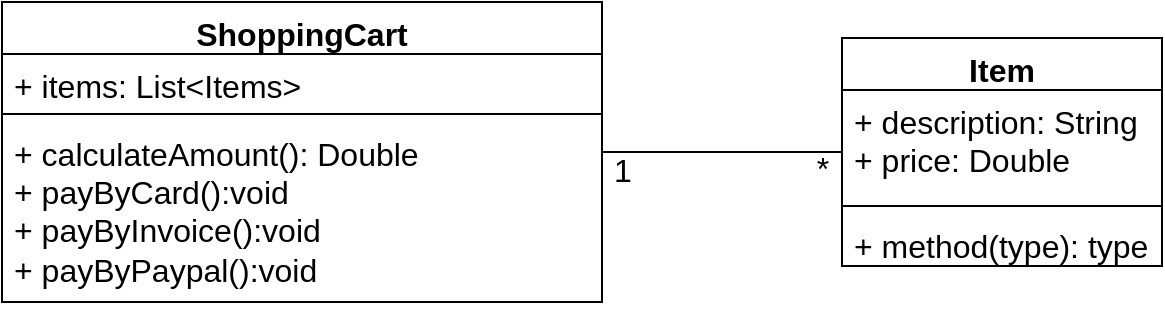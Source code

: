 <mxfile version="26.2.10" pages="3">
  <diagram name="Página-1" id="pavq66KrmhO4fb5PSUyH">
    <mxGraphModel dx="1044" dy="563" grid="1" gridSize="10" guides="1" tooltips="1" connect="1" arrows="1" fold="1" page="1" pageScale="1" pageWidth="850" pageHeight="1100" math="0" shadow="0">
      <root>
        <mxCell id="0" />
        <mxCell id="1" parent="0" />
        <mxCell id="y42ec3CSFLp1uLuTG4m0-5" value="&lt;div&gt;ShoppingCart&lt;/div&gt;" style="swimlane;fontStyle=1;align=center;verticalAlign=top;childLayout=stackLayout;horizontal=1;startSize=26;horizontalStack=0;resizeParent=1;resizeParentMax=0;resizeLast=0;collapsible=1;marginBottom=0;whiteSpace=wrap;html=1;fontSize=16;" vertex="1" parent="1">
          <mxGeometry x="90" y="57" width="300" height="150" as="geometry" />
        </mxCell>
        <mxCell id="y42ec3CSFLp1uLuTG4m0-6" value="+ items: List&amp;lt;Items&amp;gt;" style="text;strokeColor=none;fillColor=none;align=left;verticalAlign=top;spacingLeft=4;spacingRight=4;overflow=hidden;rotatable=0;points=[[0,0.5],[1,0.5]];portConstraint=eastwest;whiteSpace=wrap;html=1;fontSize=16;" vertex="1" parent="y42ec3CSFLp1uLuTG4m0-5">
          <mxGeometry y="26" width="300" height="26" as="geometry" />
        </mxCell>
        <mxCell id="y42ec3CSFLp1uLuTG4m0-7" value="" style="line;strokeWidth=1;fillColor=none;align=left;verticalAlign=middle;spacingTop=-1;spacingLeft=3;spacingRight=3;rotatable=0;labelPosition=right;points=[];portConstraint=eastwest;strokeColor=inherit;fontSize=16;" vertex="1" parent="y42ec3CSFLp1uLuTG4m0-5">
          <mxGeometry y="52" width="300" height="8" as="geometry" />
        </mxCell>
        <mxCell id="y42ec3CSFLp1uLuTG4m0-8" value="&lt;div&gt;+ calculateAmount(): Double&lt;/div&gt;&lt;div&gt;+ payByCard():void&lt;/div&gt;&lt;div&gt;+ payByInvoice():void&lt;/div&gt;&lt;div&gt;+ payByPaypal():void&lt;/div&gt;" style="text;strokeColor=none;fillColor=none;align=left;verticalAlign=top;spacingLeft=4;spacingRight=4;overflow=hidden;rotatable=0;points=[[0,0.5],[1,0.5]];portConstraint=eastwest;whiteSpace=wrap;html=1;fontSize=16;" vertex="1" parent="y42ec3CSFLp1uLuTG4m0-5">
          <mxGeometry y="60" width="300" height="90" as="geometry" />
        </mxCell>
        <mxCell id="y42ec3CSFLp1uLuTG4m0-9" value="Item" style="swimlane;fontStyle=1;align=center;verticalAlign=top;childLayout=stackLayout;horizontal=1;startSize=26;horizontalStack=0;resizeParent=1;resizeParentMax=0;resizeLast=0;collapsible=1;marginBottom=0;whiteSpace=wrap;html=1;fontSize=16;" vertex="1" parent="1">
          <mxGeometry x="510" y="75" width="160" height="114" as="geometry" />
        </mxCell>
        <mxCell id="y42ec3CSFLp1uLuTG4m0-10" value="&lt;div&gt;+ description: String&lt;/div&gt;&lt;div&gt;+ price: Double&lt;/div&gt;&lt;div&gt;&lt;br&gt;&lt;/div&gt;&lt;div&gt;&lt;br&gt;&lt;/div&gt;" style="text;strokeColor=none;fillColor=none;align=left;verticalAlign=top;spacingLeft=4;spacingRight=4;overflow=hidden;rotatable=0;points=[[0,0.5],[1,0.5]];portConstraint=eastwest;whiteSpace=wrap;html=1;fontSize=16;" vertex="1" parent="y42ec3CSFLp1uLuTG4m0-9">
          <mxGeometry y="26" width="160" height="54" as="geometry" />
        </mxCell>
        <mxCell id="y42ec3CSFLp1uLuTG4m0-11" value="" style="line;strokeWidth=1;fillColor=none;align=left;verticalAlign=middle;spacingTop=-1;spacingLeft=3;spacingRight=3;rotatable=0;labelPosition=right;points=[];portConstraint=eastwest;strokeColor=inherit;fontSize=16;" vertex="1" parent="y42ec3CSFLp1uLuTG4m0-9">
          <mxGeometry y="80" width="160" height="8" as="geometry" />
        </mxCell>
        <mxCell id="y42ec3CSFLp1uLuTG4m0-12" value="+ method(type): type" style="text;strokeColor=none;fillColor=none;align=left;verticalAlign=top;spacingLeft=4;spacingRight=4;overflow=hidden;rotatable=0;points=[[0,0.5],[1,0.5]];portConstraint=eastwest;whiteSpace=wrap;html=1;fontSize=16;" vertex="1" parent="y42ec3CSFLp1uLuTG4m0-9">
          <mxGeometry y="88" width="160" height="26" as="geometry" />
        </mxCell>
        <mxCell id="y42ec3CSFLp1uLuTG4m0-15" value="" style="endArrow=none;html=1;rounded=0;fontSize=16;" edge="1" parent="1" source="y42ec3CSFLp1uLuTG4m0-5" target="y42ec3CSFLp1uLuTG4m0-9">
          <mxGeometry width="50" height="50" relative="1" as="geometry">
            <mxPoint x="540" y="317" as="sourcePoint" />
            <mxPoint x="590" y="267" as="targetPoint" />
          </mxGeometry>
        </mxCell>
        <mxCell id="y42ec3CSFLp1uLuTG4m0-16" value="1" style="edgeLabel;html=1;align=center;verticalAlign=middle;resizable=0;points=[];fontSize=16;labelBackgroundColor=none;" vertex="1" connectable="0" parent="y42ec3CSFLp1uLuTG4m0-15">
          <mxGeometry x="-0.383" y="-3" relative="1" as="geometry">
            <mxPoint x="-27" y="6" as="offset" />
          </mxGeometry>
        </mxCell>
        <mxCell id="y42ec3CSFLp1uLuTG4m0-18" value="*" style="edgeLabel;html=1;align=center;verticalAlign=middle;resizable=0;points=[];fontSize=16;labelBackgroundColor=none;" vertex="1" connectable="0" parent="y42ec3CSFLp1uLuTG4m0-15">
          <mxGeometry x="0.617" y="-2" relative="1" as="geometry">
            <mxPoint x="13" y="6" as="offset" />
          </mxGeometry>
        </mxCell>
      </root>
    </mxGraphModel>
  </diagram>
  <diagram id="_9Qf07gsPUGyKX51JbZi" name="Página-2">
    <mxGraphModel dx="1894" dy="563" grid="1" gridSize="10" guides="1" tooltips="1" connect="1" arrows="1" fold="1" page="1" pageScale="1" pageWidth="850" pageHeight="1100" math="0" shadow="0">
      <root>
        <mxCell id="0" />
        <mxCell id="1" parent="0" />
        <mxCell id="sRm8ndTO85VSV7vNCJVy-1" value="&lt;div&gt;ShoppingCart&lt;/div&gt;" style="swimlane;fontStyle=1;align=center;verticalAlign=top;childLayout=stackLayout;horizontal=1;startSize=26;horizontalStack=0;resizeParent=1;resizeParentMax=0;resizeLast=0;collapsible=1;marginBottom=0;whiteSpace=wrap;html=1;fontSize=16;" vertex="1" parent="1">
          <mxGeometry x="135" y="57" width="300" height="110" as="geometry" />
        </mxCell>
        <mxCell id="sRm8ndTO85VSV7vNCJVy-2" value="+ items: List&amp;lt;Items&amp;gt;" style="text;strokeColor=none;fillColor=none;align=left;verticalAlign=top;spacingLeft=4;spacingRight=4;overflow=hidden;rotatable=0;points=[[0,0.5],[1,0.5]];portConstraint=eastwest;whiteSpace=wrap;html=1;fontSize=16;" vertex="1" parent="sRm8ndTO85VSV7vNCJVy-1">
          <mxGeometry y="26" width="300" height="26" as="geometry" />
        </mxCell>
        <mxCell id="sRm8ndTO85VSV7vNCJVy-3" value="" style="line;strokeWidth=1;fillColor=none;align=left;verticalAlign=middle;spacingTop=-1;spacingLeft=3;spacingRight=3;rotatable=0;labelPosition=right;points=[];portConstraint=eastwest;strokeColor=inherit;fontSize=16;" vertex="1" parent="sRm8ndTO85VSV7vNCJVy-1">
          <mxGeometry y="52" width="300" height="8" as="geometry" />
        </mxCell>
        <mxCell id="sRm8ndTO85VSV7vNCJVy-4" value="&lt;div&gt;+ calculateAmount(): Double&lt;/div&gt;&lt;div&gt;+ pay(PaymentStrategy payment)&lt;/div&gt;" style="text;strokeColor=none;fillColor=none;align=left;verticalAlign=top;spacingLeft=4;spacingRight=4;overflow=hidden;rotatable=0;points=[[0,0.5],[1,0.5]];portConstraint=eastwest;whiteSpace=wrap;html=1;fontSize=16;" vertex="1" parent="sRm8ndTO85VSV7vNCJVy-1">
          <mxGeometry y="60" width="300" height="50" as="geometry" />
        </mxCell>
        <mxCell id="sRm8ndTO85VSV7vNCJVy-5" value="Item" style="swimlane;fontStyle=1;align=center;verticalAlign=top;childLayout=stackLayout;horizontal=1;startSize=26;horizontalStack=0;resizeParent=1;resizeParentMax=0;resizeLast=0;collapsible=1;marginBottom=0;whiteSpace=wrap;html=1;fontSize=16;" vertex="1" parent="1">
          <mxGeometry x="550" y="53" width="160" height="114" as="geometry" />
        </mxCell>
        <mxCell id="sRm8ndTO85VSV7vNCJVy-6" value="&lt;div&gt;+ description: String&lt;/div&gt;&lt;div&gt;+ price: Double&lt;/div&gt;&lt;div&gt;&lt;br&gt;&lt;/div&gt;&lt;div&gt;&lt;br&gt;&lt;/div&gt;" style="text;strokeColor=none;fillColor=none;align=left;verticalAlign=top;spacingLeft=4;spacingRight=4;overflow=hidden;rotatable=0;points=[[0,0.5],[1,0.5]];portConstraint=eastwest;whiteSpace=wrap;html=1;fontSize=16;" vertex="1" parent="sRm8ndTO85VSV7vNCJVy-5">
          <mxGeometry y="26" width="160" height="54" as="geometry" />
        </mxCell>
        <mxCell id="sRm8ndTO85VSV7vNCJVy-7" value="" style="line;strokeWidth=1;fillColor=none;align=left;verticalAlign=middle;spacingTop=-1;spacingLeft=3;spacingRight=3;rotatable=0;labelPosition=right;points=[];portConstraint=eastwest;strokeColor=inherit;fontSize=16;" vertex="1" parent="sRm8ndTO85VSV7vNCJVy-5">
          <mxGeometry y="80" width="160" height="8" as="geometry" />
        </mxCell>
        <mxCell id="sRm8ndTO85VSV7vNCJVy-8" value="+ method(type): type" style="text;strokeColor=none;fillColor=none;align=left;verticalAlign=top;spacingLeft=4;spacingRight=4;overflow=hidden;rotatable=0;points=[[0,0.5],[1,0.5]];portConstraint=eastwest;whiteSpace=wrap;html=1;fontSize=16;" vertex="1" parent="sRm8ndTO85VSV7vNCJVy-5">
          <mxGeometry y="88" width="160" height="26" as="geometry" />
        </mxCell>
        <mxCell id="sRm8ndTO85VSV7vNCJVy-9" value="" style="endArrow=none;html=1;rounded=0;fontSize=16;" edge="1" parent="1" source="sRm8ndTO85VSV7vNCJVy-1" target="sRm8ndTO85VSV7vNCJVy-5">
          <mxGeometry width="50" height="50" relative="1" as="geometry">
            <mxPoint x="585" y="317" as="sourcePoint" />
            <mxPoint x="635" y="267" as="targetPoint" />
          </mxGeometry>
        </mxCell>
        <mxCell id="sRm8ndTO85VSV7vNCJVy-10" value="1" style="edgeLabel;html=1;align=center;verticalAlign=middle;resizable=0;points=[];fontSize=16;labelBackgroundColor=none;" vertex="1" connectable="0" parent="sRm8ndTO85VSV7vNCJVy-9">
          <mxGeometry x="-0.383" y="-3" relative="1" as="geometry">
            <mxPoint x="-27" y="6" as="offset" />
          </mxGeometry>
        </mxCell>
        <mxCell id="sRm8ndTO85VSV7vNCJVy-11" value="*" style="edgeLabel;html=1;align=center;verticalAlign=middle;resizable=0;points=[];fontSize=16;labelBackgroundColor=none;" vertex="1" connectable="0" parent="sRm8ndTO85VSV7vNCJVy-9">
          <mxGeometry x="0.617" y="-2" relative="1" as="geometry">
            <mxPoint x="13" y="6" as="offset" />
          </mxGeometry>
        </mxCell>
        <mxCell id="sRm8ndTO85VSV7vNCJVy-13" value="&lt;p style=&quot;margin:0px;margin-top:4px;text-align:center;&quot;&gt;&lt;i&gt;&amp;lt;&amp;lt;Interface&amp;gt;&amp;gt;&lt;/i&gt;&lt;br&gt;&lt;b&gt;PaymentStrategy&lt;/b&gt;&lt;/p&gt;&lt;hr size=&quot;1&quot; style=&quot;border-style:solid;&quot;&gt;&lt;hr size=&quot;1&quot; style=&quot;border-style:solid;&quot;&gt;&lt;p style=&quot;margin:0px;margin-left:4px;&quot;&gt;+ pay(Double amount): Boolean&lt;br&gt;&lt;br&gt;&lt;/p&gt;" style="verticalAlign=top;align=left;overflow=fill;html=1;whiteSpace=wrap;" vertex="1" parent="1">
          <mxGeometry x="190" y="250" width="190" height="80" as="geometry" />
        </mxCell>
        <mxCell id="sRm8ndTO85VSV7vNCJVy-15" value="" style="endArrow=none;html=1;rounded=0;fontSize=16;" edge="1" parent="1" source="sRm8ndTO85VSV7vNCJVy-4" target="sRm8ndTO85VSV7vNCJVy-13">
          <mxGeometry width="50" height="50" relative="1" as="geometry">
            <mxPoint x="445" y="142" as="sourcePoint" />
            <mxPoint x="565" y="142" as="targetPoint" />
          </mxGeometry>
        </mxCell>
        <mxCell id="sRm8ndTO85VSV7vNCJVy-16" value="1" style="edgeLabel;html=1;align=center;verticalAlign=middle;resizable=0;points=[];fontSize=16;labelBackgroundColor=none;" vertex="1" connectable="0" parent="sRm8ndTO85VSV7vNCJVy-15">
          <mxGeometry x="-0.383" y="-3" relative="1" as="geometry">
            <mxPoint x="-7" y="-3" as="offset" />
          </mxGeometry>
        </mxCell>
        <mxCell id="sRm8ndTO85VSV7vNCJVy-17" value="1" style="edgeLabel;html=1;align=center;verticalAlign=middle;resizable=0;points=[];fontSize=16;labelBackgroundColor=none;" vertex="1" connectable="0" parent="sRm8ndTO85VSV7vNCJVy-15">
          <mxGeometry x="0.617" y="-2" relative="1" as="geometry">
            <mxPoint x="12" y="-4" as="offset" />
          </mxGeometry>
        </mxCell>
        <mxCell id="sRm8ndTO85VSV7vNCJVy-18" value="CardStrategy" style="swimlane;fontStyle=1;align=center;verticalAlign=top;childLayout=stackLayout;horizontal=1;startSize=26;horizontalStack=0;resizeParent=1;resizeParentMax=0;resizeLast=0;collapsible=1;marginBottom=0;whiteSpace=wrap;html=1;" vertex="1" parent="1">
          <mxGeometry x="-30" y="376" width="200" height="114" as="geometry" />
        </mxCell>
        <mxCell id="sRm8ndTO85VSV7vNCJVy-19" value="&lt;div&gt;+ cardNumber: String&lt;/div&gt;&lt;div&gt;+ cvcCode: Integer&lt;/div&gt;&lt;div&gt;+ expirationDate: String&lt;/div&gt;" style="text;strokeColor=none;fillColor=none;align=left;verticalAlign=top;spacingLeft=4;spacingRight=4;overflow=hidden;rotatable=0;points=[[0,0.5],[1,0.5]];portConstraint=eastwest;whiteSpace=wrap;html=1;" vertex="1" parent="sRm8ndTO85VSV7vNCJVy-18">
          <mxGeometry y="26" width="200" height="54" as="geometry" />
        </mxCell>
        <mxCell id="sRm8ndTO85VSV7vNCJVy-20" value="" style="line;strokeWidth=1;fillColor=none;align=left;verticalAlign=middle;spacingTop=-1;spacingLeft=3;spacingRight=3;rotatable=0;labelPosition=right;points=[];portConstraint=eastwest;strokeColor=inherit;" vertex="1" parent="sRm8ndTO85VSV7vNCJVy-18">
          <mxGeometry y="80" width="200" height="8" as="geometry" />
        </mxCell>
        <mxCell id="sRm8ndTO85VSV7vNCJVy-21" value="+ authenticateCard():Boolean" style="text;strokeColor=none;fillColor=none;align=left;verticalAlign=top;spacingLeft=4;spacingRight=4;overflow=hidden;rotatable=0;points=[[0,0.5],[1,0.5]];portConstraint=eastwest;whiteSpace=wrap;html=1;" vertex="1" parent="sRm8ndTO85VSV7vNCJVy-18">
          <mxGeometry y="88" width="200" height="26" as="geometry" />
        </mxCell>
        <mxCell id="sRm8ndTO85VSV7vNCJVy-22" value="Use" style="endArrow=open;endSize=12;dashed=1;html=1;rounded=0;" edge="1" parent="1" source="sRm8ndTO85VSV7vNCJVy-18" target="sRm8ndTO85VSV7vNCJVy-13">
          <mxGeometry width="160" relative="1" as="geometry">
            <mxPoint x="395" y="270" as="sourcePoint" />
            <mxPoint x="555" y="270" as="targetPoint" />
          </mxGeometry>
        </mxCell>
        <mxCell id="sRm8ndTO85VSV7vNCJVy-23" value="InvoiceStrategy" style="swimlane;fontStyle=1;align=center;verticalAlign=top;childLayout=stackLayout;horizontal=1;startSize=26;horizontalStack=0;resizeParent=1;resizeParentMax=0;resizeLast=0;collapsible=1;marginBottom=0;whiteSpace=wrap;html=1;" vertex="1" parent="1">
          <mxGeometry x="180" y="376" width="210" height="130" as="geometry" />
        </mxCell>
        <mxCell id="sRm8ndTO85VSV7vNCJVy-24" value="&lt;div&gt;+ barcode: String&lt;/div&gt;&lt;div&gt;+ dueDate: Date&lt;/div&gt;&lt;div&gt;+ bankCode: String&lt;/div&gt;" style="text;strokeColor=none;fillColor=none;align=left;verticalAlign=top;spacingLeft=4;spacingRight=4;overflow=hidden;rotatable=0;points=[[0,0.5],[1,0.5]];portConstraint=eastwest;whiteSpace=wrap;html=1;" vertex="1" parent="sRm8ndTO85VSV7vNCJVy-23">
          <mxGeometry y="26" width="210" height="54" as="geometry" />
        </mxCell>
        <mxCell id="sRm8ndTO85VSV7vNCJVy-25" value="" style="line;strokeWidth=1;fillColor=none;align=left;verticalAlign=middle;spacingTop=-1;spacingLeft=3;spacingRight=3;rotatable=0;labelPosition=right;points=[];portConstraint=eastwest;strokeColor=inherit;" vertex="1" parent="sRm8ndTO85VSV7vNCJVy-23">
          <mxGeometry y="80" width="210" height="8" as="geometry" />
        </mxCell>
        <mxCell id="sRm8ndTO85VSV7vNCJVy-26" value="&lt;div&gt;+ issueInvoice(): Boolean&lt;/div&gt;&lt;div&gt;+ generateBarCode(): Boolean&lt;/div&gt;" style="text;strokeColor=none;fillColor=none;align=left;verticalAlign=top;spacingLeft=4;spacingRight=4;overflow=hidden;rotatable=0;points=[[0,0.5],[1,0.5]];portConstraint=eastwest;whiteSpace=wrap;html=1;" vertex="1" parent="sRm8ndTO85VSV7vNCJVy-23">
          <mxGeometry y="88" width="210" height="42" as="geometry" />
        </mxCell>
        <mxCell id="sRm8ndTO85VSV7vNCJVy-27" value="PaypalStrategy" style="swimlane;fontStyle=1;align=center;verticalAlign=top;childLayout=stackLayout;horizontal=1;startSize=26;horizontalStack=0;resizeParent=1;resizeParentMax=0;resizeLast=0;collapsible=1;marginBottom=0;whiteSpace=wrap;html=1;" vertex="1" parent="1">
          <mxGeometry x="400" y="376" width="160" height="104" as="geometry" />
        </mxCell>
        <mxCell id="sRm8ndTO85VSV7vNCJVy-28" value="&lt;div&gt;+ login: String&lt;/div&gt;&lt;div&gt;+ password: String&lt;/div&gt;&lt;div&gt;&lt;br&gt;&lt;/div&gt;" style="text;strokeColor=none;fillColor=none;align=left;verticalAlign=top;spacingLeft=4;spacingRight=4;overflow=hidden;rotatable=0;points=[[0,0.5],[1,0.5]];portConstraint=eastwest;whiteSpace=wrap;html=1;" vertex="1" parent="sRm8ndTO85VSV7vNCJVy-27">
          <mxGeometry y="26" width="160" height="44" as="geometry" />
        </mxCell>
        <mxCell id="sRm8ndTO85VSV7vNCJVy-29" value="" style="line;strokeWidth=1;fillColor=none;align=left;verticalAlign=middle;spacingTop=-1;spacingLeft=3;spacingRight=3;rotatable=0;labelPosition=right;points=[];portConstraint=eastwest;strokeColor=inherit;" vertex="1" parent="sRm8ndTO85VSV7vNCJVy-27">
          <mxGeometry y="70" width="160" height="8" as="geometry" />
        </mxCell>
        <mxCell id="sRm8ndTO85VSV7vNCJVy-30" value="+ login(): Boolean" style="text;strokeColor=none;fillColor=none;align=left;verticalAlign=top;spacingLeft=4;spacingRight=4;overflow=hidden;rotatable=0;points=[[0,0.5],[1,0.5]];portConstraint=eastwest;whiteSpace=wrap;html=1;" vertex="1" parent="sRm8ndTO85VSV7vNCJVy-27">
          <mxGeometry y="78" width="160" height="26" as="geometry" />
        </mxCell>
        <mxCell id="sRm8ndTO85VSV7vNCJVy-31" value="Use" style="endArrow=open;endSize=12;dashed=1;html=1;rounded=0;" edge="1" parent="1" source="sRm8ndTO85VSV7vNCJVy-23" target="sRm8ndTO85VSV7vNCJVy-13">
          <mxGeometry width="160" relative="1" as="geometry">
            <mxPoint x="190" y="400" as="sourcePoint" />
            <mxPoint x="253" y="340" as="targetPoint" />
          </mxGeometry>
        </mxCell>
        <mxCell id="sRm8ndTO85VSV7vNCJVy-32" value="Use" style="endArrow=open;endSize=12;dashed=1;html=1;rounded=0;" edge="1" parent="1" source="sRm8ndTO85VSV7vNCJVy-27" target="sRm8ndTO85VSV7vNCJVy-13">
          <mxGeometry width="160" relative="1" as="geometry">
            <mxPoint x="309" y="400" as="sourcePoint" />
            <mxPoint x="301" y="340" as="targetPoint" />
          </mxGeometry>
        </mxCell>
      </root>
    </mxGraphModel>
  </diagram>
  <diagram id="IlC_Nb8gk1KRF0i_sEbS" name="Página-3">
    <mxGraphModel dx="1044" dy="563" grid="1" gridSize="10" guides="1" tooltips="1" connect="1" arrows="1" fold="1" page="1" pageScale="1" pageWidth="850" pageHeight="1100" math="0" shadow="0">
      <root>
        <mxCell id="0" />
        <mxCell id="1" parent="0" />
        <mxCell id="V3K0LBRF54itoznaxt_K-1" value="&lt;div&gt;ShoppingCart&lt;/div&gt;" style="swimlane;fontStyle=1;align=center;verticalAlign=top;childLayout=stackLayout;horizontal=1;startSize=26;horizontalStack=0;resizeParent=1;resizeParentMax=0;resizeLast=0;collapsible=1;marginBottom=0;whiteSpace=wrap;html=1;fontSize=16;" vertex="1" parent="1">
          <mxGeometry x="250" y="14" width="300" height="110" as="geometry" />
        </mxCell>
        <mxCell id="V3K0LBRF54itoznaxt_K-2" value="+ items: List&amp;lt;Items&amp;gt;" style="text;strokeColor=none;fillColor=none;align=left;verticalAlign=top;spacingLeft=4;spacingRight=4;overflow=hidden;rotatable=0;points=[[0,0.5],[1,0.5]];portConstraint=eastwest;whiteSpace=wrap;html=1;fontSize=16;" vertex="1" parent="V3K0LBRF54itoznaxt_K-1">
          <mxGeometry y="26" width="300" height="26" as="geometry" />
        </mxCell>
        <mxCell id="V3K0LBRF54itoznaxt_K-3" value="" style="line;strokeWidth=1;fillColor=none;align=left;verticalAlign=middle;spacingTop=-1;spacingLeft=3;spacingRight=3;rotatable=0;labelPosition=right;points=[];portConstraint=eastwest;strokeColor=inherit;fontSize=16;" vertex="1" parent="V3K0LBRF54itoznaxt_K-1">
          <mxGeometry y="52" width="300" height="8" as="geometry" />
        </mxCell>
        <mxCell id="V3K0LBRF54itoznaxt_K-4" value="&lt;div&gt;+ calculateAmount(): Double&lt;/div&gt;&lt;div&gt;+ pay(PaymentStrategy payment)&lt;/div&gt;" style="text;strokeColor=none;fillColor=none;align=left;verticalAlign=top;spacingLeft=4;spacingRight=4;overflow=hidden;rotatable=0;points=[[0,0.5],[1,0.5]];portConstraint=eastwest;whiteSpace=wrap;html=1;fontSize=16;" vertex="1" parent="V3K0LBRF54itoznaxt_K-1">
          <mxGeometry y="60" width="300" height="50" as="geometry" />
        </mxCell>
        <mxCell id="V3K0LBRF54itoznaxt_K-5" value="Item" style="swimlane;fontStyle=1;align=center;verticalAlign=top;childLayout=stackLayout;horizontal=1;startSize=26;horizontalStack=0;resizeParent=1;resizeParentMax=0;resizeLast=0;collapsible=1;marginBottom=0;whiteSpace=wrap;html=1;fontSize=16;" vertex="1" parent="1">
          <mxGeometry x="670" y="10" width="160" height="114" as="geometry" />
        </mxCell>
        <mxCell id="V3K0LBRF54itoznaxt_K-6" value="&lt;div&gt;+ description: String&lt;/div&gt;&lt;div&gt;+ price: Double&lt;/div&gt;&lt;div&gt;&lt;br&gt;&lt;/div&gt;&lt;div&gt;&lt;br&gt;&lt;/div&gt;" style="text;strokeColor=none;fillColor=none;align=left;verticalAlign=top;spacingLeft=4;spacingRight=4;overflow=hidden;rotatable=0;points=[[0,0.5],[1,0.5]];portConstraint=eastwest;whiteSpace=wrap;html=1;fontSize=16;" vertex="1" parent="V3K0LBRF54itoznaxt_K-5">
          <mxGeometry y="26" width="160" height="54" as="geometry" />
        </mxCell>
        <mxCell id="V3K0LBRF54itoznaxt_K-7" value="" style="line;strokeWidth=1;fillColor=none;align=left;verticalAlign=middle;spacingTop=-1;spacingLeft=3;spacingRight=3;rotatable=0;labelPosition=right;points=[];portConstraint=eastwest;strokeColor=inherit;fontSize=16;" vertex="1" parent="V3K0LBRF54itoznaxt_K-5">
          <mxGeometry y="80" width="160" height="8" as="geometry" />
        </mxCell>
        <mxCell id="V3K0LBRF54itoznaxt_K-8" value="+ method(type): type" style="text;strokeColor=none;fillColor=none;align=left;verticalAlign=top;spacingLeft=4;spacingRight=4;overflow=hidden;rotatable=0;points=[[0,0.5],[1,0.5]];portConstraint=eastwest;whiteSpace=wrap;html=1;fontSize=16;" vertex="1" parent="V3K0LBRF54itoznaxt_K-5">
          <mxGeometry y="88" width="160" height="26" as="geometry" />
        </mxCell>
        <mxCell id="V3K0LBRF54itoznaxt_K-9" value="" style="endArrow=none;html=1;rounded=0;fontSize=16;" edge="1" parent="1" source="V3K0LBRF54itoznaxt_K-1" target="V3K0LBRF54itoznaxt_K-5">
          <mxGeometry width="50" height="50" relative="1" as="geometry">
            <mxPoint x="695" y="274" as="sourcePoint" />
            <mxPoint x="745" y="224" as="targetPoint" />
          </mxGeometry>
        </mxCell>
        <mxCell id="V3K0LBRF54itoznaxt_K-10" value="1" style="edgeLabel;html=1;align=center;verticalAlign=middle;resizable=0;points=[];fontSize=16;labelBackgroundColor=none;" vertex="1" connectable="0" parent="V3K0LBRF54itoznaxt_K-9">
          <mxGeometry x="-0.383" y="-3" relative="1" as="geometry">
            <mxPoint x="-27" y="6" as="offset" />
          </mxGeometry>
        </mxCell>
        <mxCell id="V3K0LBRF54itoznaxt_K-11" value="*" style="edgeLabel;html=1;align=center;verticalAlign=middle;resizable=0;points=[];fontSize=16;labelBackgroundColor=none;" vertex="1" connectable="0" parent="V3K0LBRF54itoznaxt_K-9">
          <mxGeometry x="0.617" y="-2" relative="1" as="geometry">
            <mxPoint x="13" y="6" as="offset" />
          </mxGeometry>
        </mxCell>
        <mxCell id="V3K0LBRF54itoznaxt_K-12" value="&lt;p style=&quot;margin:0px;margin-top:4px;text-align:center;&quot;&gt;&lt;i&gt;&amp;lt;&amp;lt;Interface&amp;gt;&amp;gt;&lt;/i&gt;&lt;br&gt;&lt;b&gt;PaymentStrategy&lt;/b&gt;&lt;/p&gt;&lt;hr size=&quot;1&quot; style=&quot;border-style:solid;&quot;&gt;&lt;hr size=&quot;1&quot; style=&quot;border-style:solid;&quot;&gt;&lt;p style=&quot;margin:0px;margin-left:4px;&quot;&gt;+ pay(ShoppingCart cart): Boolean&lt;br&gt;&lt;br&gt;&lt;/p&gt;" style="verticalAlign=top;align=left;overflow=fill;html=1;whiteSpace=wrap;" vertex="1" parent="1">
          <mxGeometry x="300" y="207" width="200" height="80" as="geometry" />
        </mxCell>
        <mxCell id="V3K0LBRF54itoznaxt_K-16" value="CardStrategy" style="swimlane;fontStyle=1;align=center;verticalAlign=top;childLayout=stackLayout;horizontal=1;startSize=26;horizontalStack=0;resizeParent=1;resizeParentMax=0;resizeLast=0;collapsible=1;marginBottom=0;whiteSpace=wrap;html=1;" vertex="1" parent="1">
          <mxGeometry x="80" y="333" width="200" height="114" as="geometry" />
        </mxCell>
        <mxCell id="V3K0LBRF54itoznaxt_K-17" value="&lt;div&gt;+ cardNumber: String&lt;/div&gt;&lt;div&gt;+ cvcCode: Integer&lt;/div&gt;&lt;div&gt;+ expirationDate: String&lt;/div&gt;" style="text;strokeColor=none;fillColor=none;align=left;verticalAlign=top;spacingLeft=4;spacingRight=4;overflow=hidden;rotatable=0;points=[[0,0.5],[1,0.5]];portConstraint=eastwest;whiteSpace=wrap;html=1;" vertex="1" parent="V3K0LBRF54itoznaxt_K-16">
          <mxGeometry y="26" width="200" height="54" as="geometry" />
        </mxCell>
        <mxCell id="V3K0LBRF54itoznaxt_K-18" value="" style="line;strokeWidth=1;fillColor=none;align=left;verticalAlign=middle;spacingTop=-1;spacingLeft=3;spacingRight=3;rotatable=0;labelPosition=right;points=[];portConstraint=eastwest;strokeColor=inherit;" vertex="1" parent="V3K0LBRF54itoznaxt_K-16">
          <mxGeometry y="80" width="200" height="8" as="geometry" />
        </mxCell>
        <mxCell id="V3K0LBRF54itoznaxt_K-19" value="+ authenticateCard():Boolean" style="text;strokeColor=none;fillColor=none;align=left;verticalAlign=top;spacingLeft=4;spacingRight=4;overflow=hidden;rotatable=0;points=[[0,0.5],[1,0.5]];portConstraint=eastwest;whiteSpace=wrap;html=1;" vertex="1" parent="V3K0LBRF54itoznaxt_K-16">
          <mxGeometry y="88" width="200" height="26" as="geometry" />
        </mxCell>
        <mxCell id="V3K0LBRF54itoznaxt_K-20" value="Use" style="endArrow=open;endSize=12;dashed=1;html=1;rounded=0;" edge="1" parent="1" source="V3K0LBRF54itoznaxt_K-16" target="V3K0LBRF54itoznaxt_K-12">
          <mxGeometry width="160" relative="1" as="geometry">
            <mxPoint x="505" y="227" as="sourcePoint" />
            <mxPoint x="665" y="227" as="targetPoint" />
          </mxGeometry>
        </mxCell>
        <mxCell id="V3K0LBRF54itoznaxt_K-21" value="InvoiceStrategy" style="swimlane;fontStyle=1;align=center;verticalAlign=top;childLayout=stackLayout;horizontal=1;startSize=26;horizontalStack=0;resizeParent=1;resizeParentMax=0;resizeLast=0;collapsible=1;marginBottom=0;whiteSpace=wrap;html=1;" vertex="1" parent="1">
          <mxGeometry x="295" y="333" width="210" height="130" as="geometry" />
        </mxCell>
        <mxCell id="V3K0LBRF54itoznaxt_K-22" value="&lt;div&gt;+ barcode: String&lt;/div&gt;&lt;div&gt;+ dueDate: Date&lt;/div&gt;&lt;div&gt;+ bankCode: String&lt;/div&gt;" style="text;strokeColor=none;fillColor=none;align=left;verticalAlign=top;spacingLeft=4;spacingRight=4;overflow=hidden;rotatable=0;points=[[0,0.5],[1,0.5]];portConstraint=eastwest;whiteSpace=wrap;html=1;" vertex="1" parent="V3K0LBRF54itoznaxt_K-21">
          <mxGeometry y="26" width="210" height="54" as="geometry" />
        </mxCell>
        <mxCell id="V3K0LBRF54itoznaxt_K-23" value="" style="line;strokeWidth=1;fillColor=none;align=left;verticalAlign=middle;spacingTop=-1;spacingLeft=3;spacingRight=3;rotatable=0;labelPosition=right;points=[];portConstraint=eastwest;strokeColor=inherit;" vertex="1" parent="V3K0LBRF54itoznaxt_K-21">
          <mxGeometry y="80" width="210" height="8" as="geometry" />
        </mxCell>
        <mxCell id="V3K0LBRF54itoznaxt_K-24" value="&lt;div&gt;+ issueInvoice(): Boolean&lt;/div&gt;&lt;div&gt;+ generateBarCode(): Boolean&lt;/div&gt;" style="text;strokeColor=none;fillColor=none;align=left;verticalAlign=top;spacingLeft=4;spacingRight=4;overflow=hidden;rotatable=0;points=[[0,0.5],[1,0.5]];portConstraint=eastwest;whiteSpace=wrap;html=1;" vertex="1" parent="V3K0LBRF54itoznaxt_K-21">
          <mxGeometry y="88" width="210" height="42" as="geometry" />
        </mxCell>
        <mxCell id="V3K0LBRF54itoznaxt_K-25" value="PaypalStrategy" style="swimlane;fontStyle=1;align=center;verticalAlign=top;childLayout=stackLayout;horizontal=1;startSize=26;horizontalStack=0;resizeParent=1;resizeParentMax=0;resizeLast=0;collapsible=1;marginBottom=0;whiteSpace=wrap;html=1;" vertex="1" parent="1">
          <mxGeometry x="520" y="333" width="160" height="104" as="geometry" />
        </mxCell>
        <mxCell id="V3K0LBRF54itoznaxt_K-26" value="&lt;div&gt;+ login: String&lt;/div&gt;&lt;div&gt;+ password: String&lt;/div&gt;&lt;div&gt;&lt;br&gt;&lt;/div&gt;" style="text;strokeColor=none;fillColor=none;align=left;verticalAlign=top;spacingLeft=4;spacingRight=4;overflow=hidden;rotatable=0;points=[[0,0.5],[1,0.5]];portConstraint=eastwest;whiteSpace=wrap;html=1;" vertex="1" parent="V3K0LBRF54itoznaxt_K-25">
          <mxGeometry y="26" width="160" height="44" as="geometry" />
        </mxCell>
        <mxCell id="V3K0LBRF54itoznaxt_K-27" value="" style="line;strokeWidth=1;fillColor=none;align=left;verticalAlign=middle;spacingTop=-1;spacingLeft=3;spacingRight=3;rotatable=0;labelPosition=right;points=[];portConstraint=eastwest;strokeColor=inherit;" vertex="1" parent="V3K0LBRF54itoznaxt_K-25">
          <mxGeometry y="70" width="160" height="8" as="geometry" />
        </mxCell>
        <mxCell id="V3K0LBRF54itoznaxt_K-28" value="+ login(): Boolean" style="text;strokeColor=none;fillColor=none;align=left;verticalAlign=top;spacingLeft=4;spacingRight=4;overflow=hidden;rotatable=0;points=[[0,0.5],[1,0.5]];portConstraint=eastwest;whiteSpace=wrap;html=1;" vertex="1" parent="V3K0LBRF54itoznaxt_K-25">
          <mxGeometry y="78" width="160" height="26" as="geometry" />
        </mxCell>
        <mxCell id="V3K0LBRF54itoznaxt_K-29" value="Use" style="endArrow=open;endSize=12;dashed=1;html=1;rounded=0;" edge="1" parent="1" source="V3K0LBRF54itoznaxt_K-21" target="V3K0LBRF54itoznaxt_K-12">
          <mxGeometry width="160" relative="1" as="geometry">
            <mxPoint x="300" y="357" as="sourcePoint" />
            <mxPoint x="363" y="297" as="targetPoint" />
          </mxGeometry>
        </mxCell>
        <mxCell id="V3K0LBRF54itoznaxt_K-30" value="Use" style="endArrow=open;endSize=12;dashed=1;html=1;rounded=0;" edge="1" parent="1" source="V3K0LBRF54itoznaxt_K-25" target="V3K0LBRF54itoznaxt_K-12">
          <mxGeometry width="160" relative="1" as="geometry">
            <mxPoint x="419" y="357" as="sourcePoint" />
            <mxPoint x="411" y="297" as="targetPoint" />
          </mxGeometry>
        </mxCell>
        <mxCell id="V3K0LBRF54itoznaxt_K-32" value="1" style="endArrow=open;html=1;endSize=12;startArrow=diamondThin;startSize=14;startFill=1;edgeStyle=orthogonalEdgeStyle;align=left;verticalAlign=bottom;rounded=0;" edge="1" parent="1" source="V3K0LBRF54itoznaxt_K-1" target="V3K0LBRF54itoznaxt_K-12">
          <mxGeometry x="-0.205" relative="1" as="geometry">
            <mxPoint x="460" y="307" as="sourcePoint" />
            <mxPoint x="620" y="307" as="targetPoint" />
            <mxPoint as="offset" />
          </mxGeometry>
        </mxCell>
      </root>
    </mxGraphModel>
  </diagram>
</mxfile>
